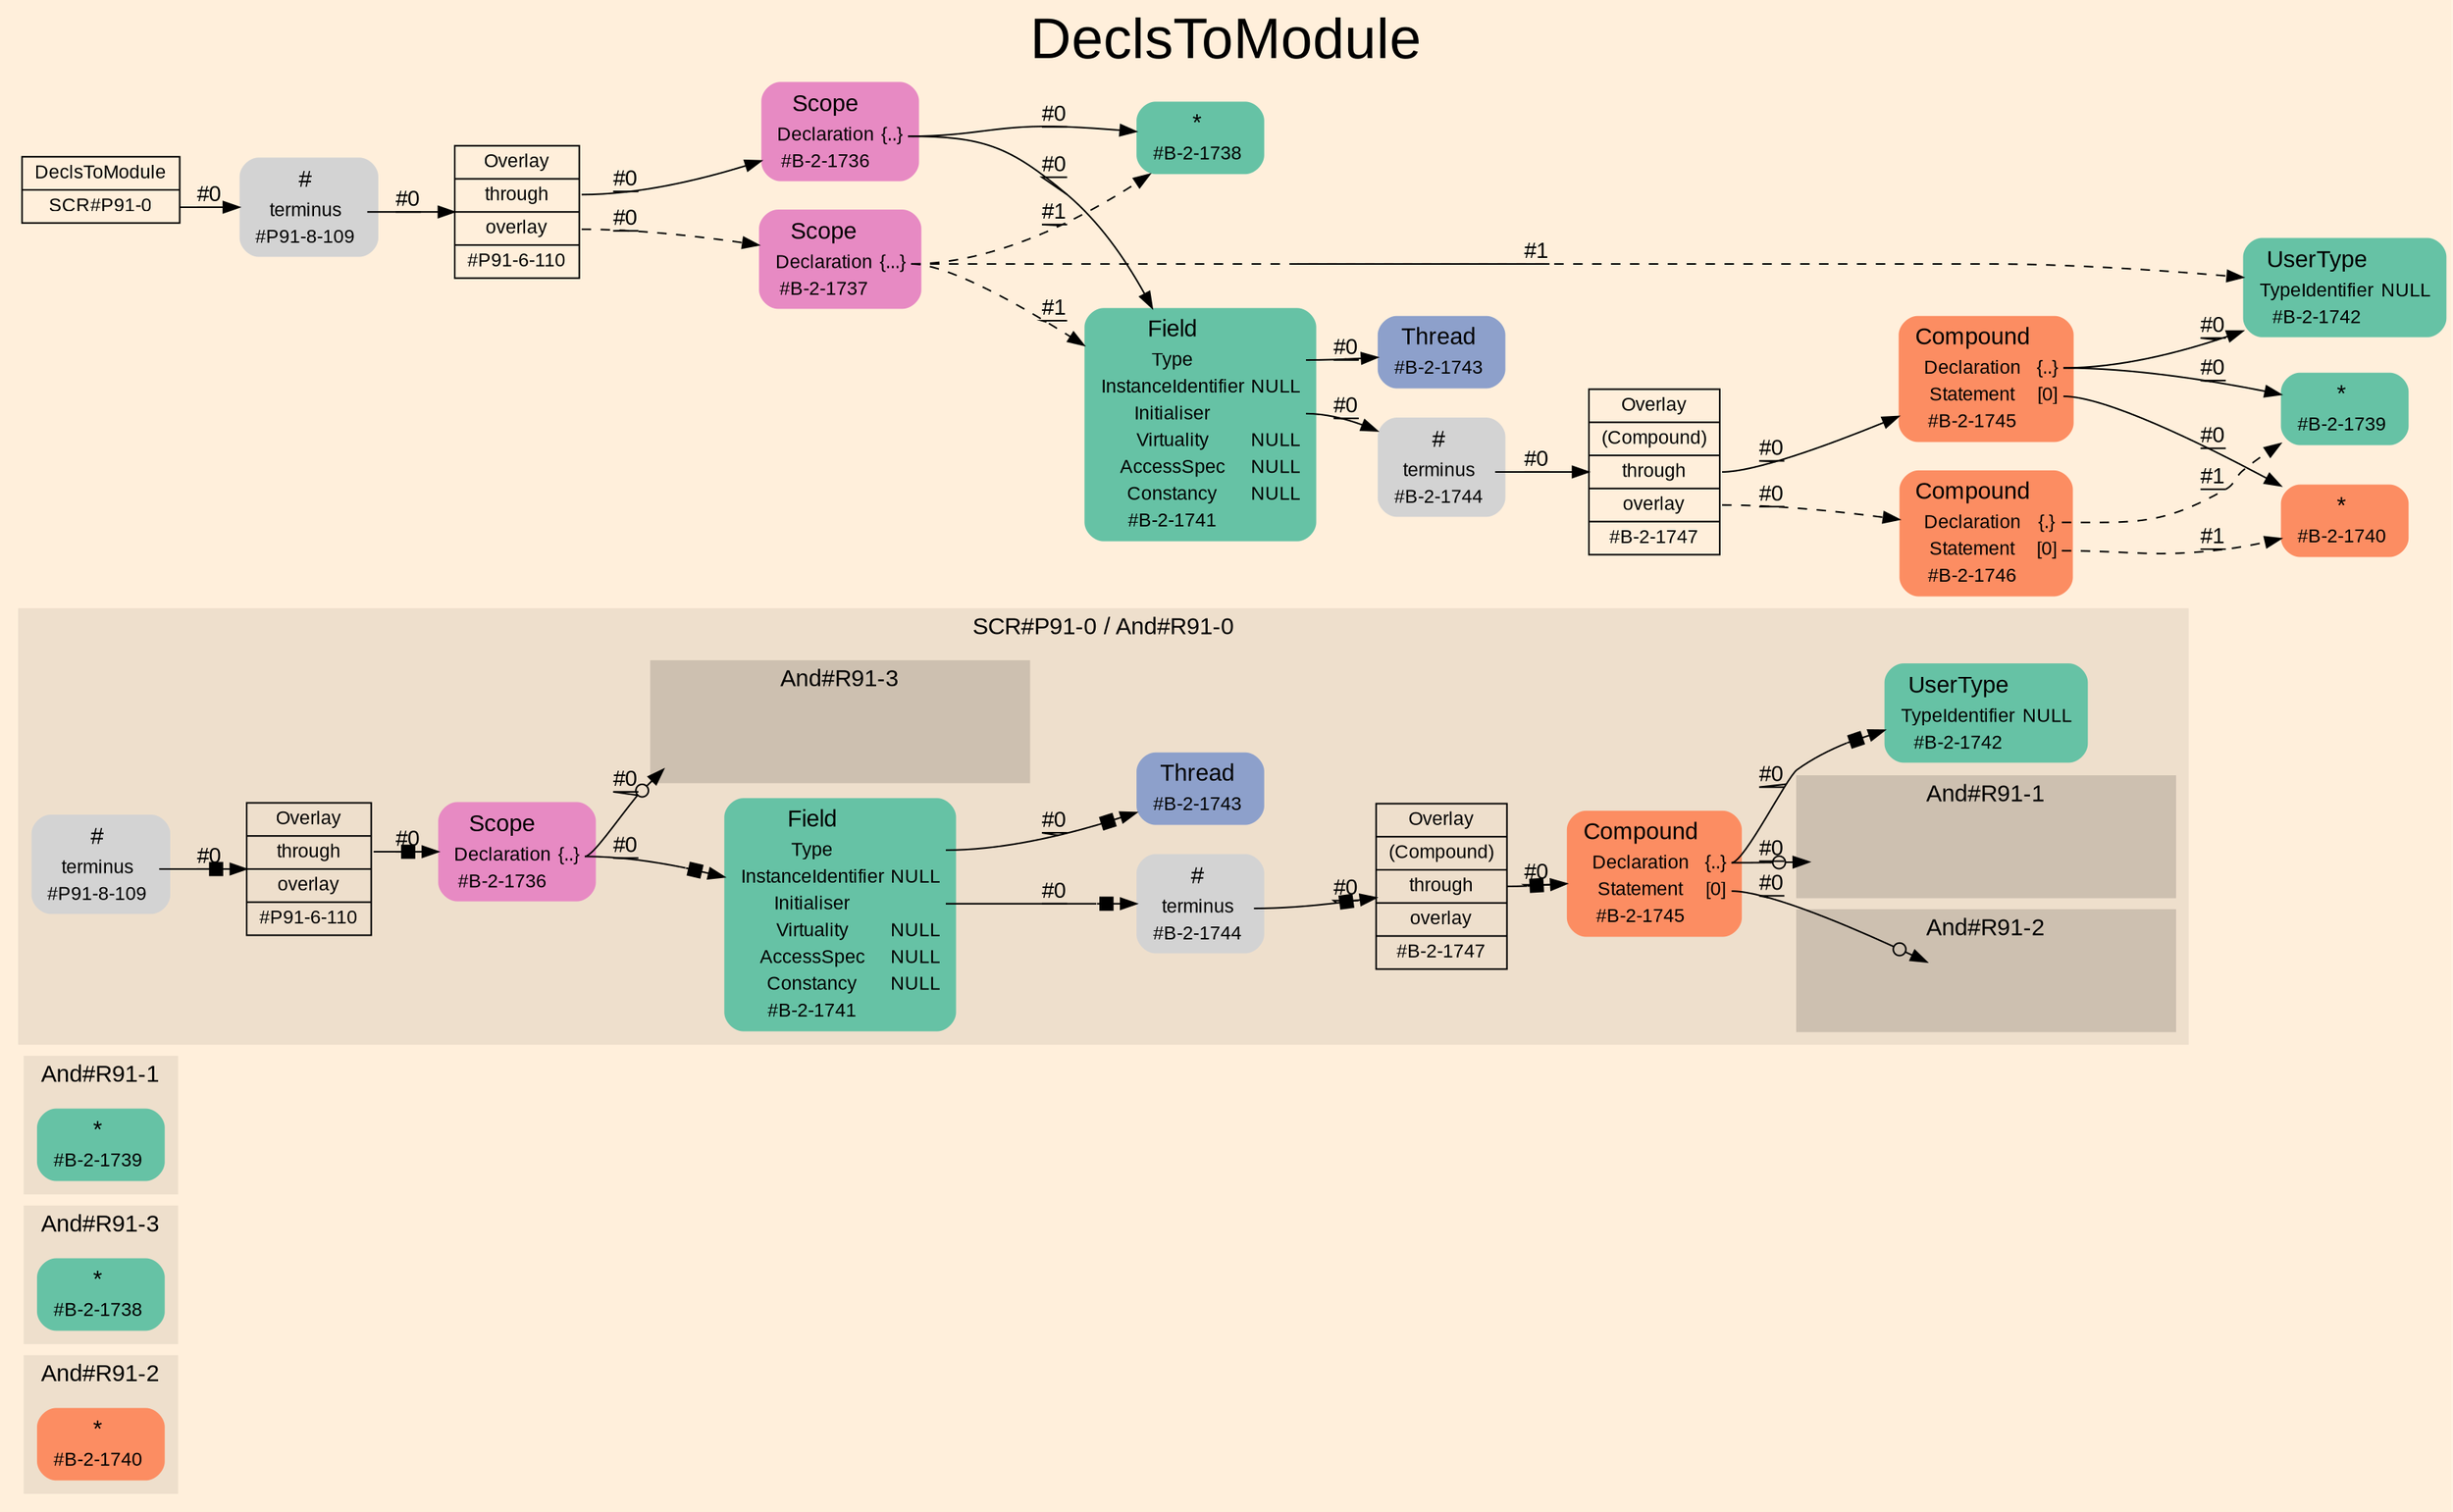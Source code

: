 digraph "DeclsToModule" {
label = "DeclsToModule"
labelloc = t
fontsize = "36"
graph [
    rankdir = "LR"
    ranksep = 0.3
    bgcolor = antiquewhite1
    color = black
    fontcolor = black
    fontname = "Arial"
];
node [
    fontname = "Arial"
];
edge [
    fontname = "Arial"
];

// -------------------- figure And#R91-2 --------------------
// -------- region And#R91-2 ----------
subgraph "clusterAnd#R91-2" {
    label = "And#R91-2"
    style = "filled"
    color = antiquewhite2
    fontsize = "15"
    "And#R91-2/#B-2-1740" [
        // -------- block And#R91-2/#B-2-1740 ----------
        shape = "plaintext"
        fillcolor = "/set28/2"
        label = <<TABLE BORDER="0" CELLBORDER="0" CELLSPACING="0">
         <TR><TD><FONT POINT-SIZE="15.0">*</FONT></TD><TD></TD></TR>
         <TR><TD>#B-2-1740</TD><TD PORT="port0"></TD></TR>
        </TABLE>>
        style = "rounded,filled"
        fontsize = "12"
    ];
    
}


// -------------------- figure And#R91-3 --------------------
// -------- region And#R91-3 ----------
subgraph "clusterAnd#R91-3" {
    label = "And#R91-3"
    style = "filled"
    color = antiquewhite2
    fontsize = "15"
    "And#R91-3/#B-2-1738" [
        // -------- block And#R91-3/#B-2-1738 ----------
        shape = "plaintext"
        fillcolor = "/set28/1"
        label = <<TABLE BORDER="0" CELLBORDER="0" CELLSPACING="0">
         <TR><TD><FONT POINT-SIZE="15.0">*</FONT></TD><TD></TD></TR>
         <TR><TD>#B-2-1738</TD><TD PORT="port0"></TD></TR>
        </TABLE>>
        style = "rounded,filled"
        fontsize = "12"
    ];
    
}


// -------------------- figure And#R91-1 --------------------
// -------- region And#R91-1 ----------
subgraph "clusterAnd#R91-1" {
    label = "And#R91-1"
    style = "filled"
    color = antiquewhite2
    fontsize = "15"
    "And#R91-1/#B-2-1739" [
        // -------- block And#R91-1/#B-2-1739 ----------
        shape = "plaintext"
        fillcolor = "/set28/1"
        label = <<TABLE BORDER="0" CELLBORDER="0" CELLSPACING="0">
         <TR><TD><FONT POINT-SIZE="15.0">*</FONT></TD><TD></TD></TR>
         <TR><TD>#B-2-1739</TD><TD PORT="port0"></TD></TR>
        </TABLE>>
        style = "rounded,filled"
        fontsize = "12"
    ];
    
}


// -------------------- figure And#R91-0 --------------------
// -------- region And#R91-0 ----------
subgraph "clusterAnd#R91-0" {
    label = "SCR#P91-0 / And#R91-0"
    style = "filled"
    color = antiquewhite2
    fontsize = "15"
    "And#R91-0/#B-2-1743" [
        // -------- block And#R91-0/#B-2-1743 ----------
        shape = "plaintext"
        fillcolor = "/set28/3"
        label = <<TABLE BORDER="0" CELLBORDER="0" CELLSPACING="0">
         <TR><TD><FONT POINT-SIZE="15.0">Thread</FONT></TD><TD></TD></TR>
         <TR><TD>#B-2-1743</TD><TD PORT="port0"></TD></TR>
        </TABLE>>
        style = "rounded,filled"
        fontsize = "12"
    ];
    
    "And#R91-0/#B-2-1744" [
        // -------- block And#R91-0/#B-2-1744 ----------
        shape = "plaintext"
        label = <<TABLE BORDER="0" CELLBORDER="0" CELLSPACING="0">
         <TR><TD><FONT POINT-SIZE="15.0">#</FONT></TD><TD></TD></TR>
         <TR><TD>terminus</TD><TD PORT="port0"></TD></TR>
         <TR><TD>#B-2-1744</TD><TD PORT="port1"></TD></TR>
        </TABLE>>
        style = "rounded,filled"
        fontsize = "12"
    ];
    
    "And#R91-0/#B-2-1736" [
        // -------- block And#R91-0/#B-2-1736 ----------
        shape = "plaintext"
        fillcolor = "/set28/4"
        label = <<TABLE BORDER="0" CELLBORDER="0" CELLSPACING="0">
         <TR><TD><FONT POINT-SIZE="15.0">Scope</FONT></TD><TD></TD></TR>
         <TR><TD>Declaration</TD><TD PORT="port0">{..}</TD></TR>
         <TR><TD>#B-2-1736</TD><TD PORT="port1"></TD></TR>
        </TABLE>>
        style = "rounded,filled"
        fontsize = "12"
    ];
    
    "And#R91-0/#B-2-1741" [
        // -------- block And#R91-0/#B-2-1741 ----------
        shape = "plaintext"
        fillcolor = "/set28/1"
        label = <<TABLE BORDER="0" CELLBORDER="0" CELLSPACING="0">
         <TR><TD><FONT POINT-SIZE="15.0">Field</FONT></TD><TD></TD></TR>
         <TR><TD>Type</TD><TD PORT="port0"></TD></TR>
         <TR><TD>InstanceIdentifier</TD><TD PORT="port1">NULL</TD></TR>
         <TR><TD>Initialiser</TD><TD PORT="port2"></TD></TR>
         <TR><TD>Virtuality</TD><TD PORT="port3">NULL</TD></TR>
         <TR><TD>AccessSpec</TD><TD PORT="port4">NULL</TD></TR>
         <TR><TD>Constancy</TD><TD PORT="port5">NULL</TD></TR>
         <TR><TD>#B-2-1741</TD><TD PORT="port6"></TD></TR>
        </TABLE>>
        style = "rounded,filled"
        fontsize = "12"
    ];
    
    "And#R91-0/#B-2-1742" [
        // -------- block And#R91-0/#B-2-1742 ----------
        shape = "plaintext"
        fillcolor = "/set28/1"
        label = <<TABLE BORDER="0" CELLBORDER="0" CELLSPACING="0">
         <TR><TD><FONT POINT-SIZE="15.0">UserType</FONT></TD><TD></TD></TR>
         <TR><TD>TypeIdentifier</TD><TD PORT="port0">NULL</TD></TR>
         <TR><TD>#B-2-1742</TD><TD PORT="port1"></TD></TR>
        </TABLE>>
        style = "rounded,filled"
        fontsize = "12"
    ];
    
    "And#R91-0/#B-2-1745" [
        // -------- block And#R91-0/#B-2-1745 ----------
        shape = "plaintext"
        fillcolor = "/set28/2"
        label = <<TABLE BORDER="0" CELLBORDER="0" CELLSPACING="0">
         <TR><TD><FONT POINT-SIZE="15.0">Compound</FONT></TD><TD></TD></TR>
         <TR><TD>Declaration</TD><TD PORT="port0">{..}</TD></TR>
         <TR><TD>Statement</TD><TD PORT="port1">[0]</TD></TR>
         <TR><TD>#B-2-1745</TD><TD PORT="port2"></TD></TR>
        </TABLE>>
        style = "rounded,filled"
        fontsize = "12"
    ];
    
    "And#R91-0/#B-2-1747" [
        // -------- block And#R91-0/#B-2-1747 ----------
        shape = "record"
        fillcolor = antiquewhite2
        label = "<fixed> Overlay | <port0> (Compound) | <port1> through | <port2> overlay | <port3> #B-2-1747"
        style = "filled"
        fontsize = "12"
        color = black
        fontcolor = black
    ];
    
    "And#R91-0/#P91-6-110" [
        // -------- block And#R91-0/#P91-6-110 ----------
        shape = "record"
        fillcolor = antiquewhite2
        label = "<fixed> Overlay | <port0> through | <port1> overlay | <port2> #P91-6-110"
        style = "filled"
        fontsize = "12"
        color = black
        fontcolor = black
    ];
    
    "And#R91-0/#P91-8-109" [
        // -------- block And#R91-0/#P91-8-109 ----------
        shape = "plaintext"
        label = <<TABLE BORDER="0" CELLBORDER="0" CELLSPACING="0">
         <TR><TD><FONT POINT-SIZE="15.0">#</FONT></TD><TD></TD></TR>
         <TR><TD>terminus</TD><TD PORT="port0"></TD></TR>
         <TR><TD>#P91-8-109</TD><TD PORT="port1"></TD></TR>
        </TABLE>>
        style = "rounded,filled"
        fontsize = "12"
    ];
    
    // -------- region And#R91-0/And#R91-1 ----------
    subgraph "clusterAnd#R91-0/And#R91-1" {
        label = "And#R91-1"
        style = "filled"
        color = antiquewhite3
        fontsize = "15"
        "And#R91-0/And#R91-1/#B-2-1739" [
            // -------- block And#R91-0/And#R91-1/#B-2-1739 ----------
            shape = "none"
            style = "invisible"
        ];
        
    }
    
    // -------- region And#R91-0/And#R91-2 ----------
    subgraph "clusterAnd#R91-0/And#R91-2" {
        label = "And#R91-2"
        style = "filled"
        color = antiquewhite3
        fontsize = "15"
        "And#R91-0/And#R91-2/#B-2-1740" [
            // -------- block And#R91-0/And#R91-2/#B-2-1740 ----------
            shape = "none"
            style = "invisible"
        ];
        
    }
    
    // -------- region And#R91-0/And#R91-3 ----------
    subgraph "clusterAnd#R91-0/And#R91-3" {
        label = "And#R91-3"
        style = "filled"
        color = antiquewhite3
        fontsize = "15"
        "And#R91-0/And#R91-3/#B-2-1738" [
            // -------- block And#R91-0/And#R91-3/#B-2-1738 ----------
            shape = "none"
            style = "invisible"
        ];
        
    }
    
}

"And#R91-0/#B-2-1744":port0 -> "And#R91-0/#B-2-1747" [
    arrowhead="normalnonebox"
    label = "#0"
    decorate = true
    color = black
    fontcolor = black
];

"And#R91-0/#B-2-1736":port0 -> "And#R91-0/And#R91-3/#B-2-1738" [
    arrowhead="normalnoneodot"
    label = "#0"
    decorate = true
    color = black
    fontcolor = black
];

"And#R91-0/#B-2-1736":port0 -> "And#R91-0/#B-2-1741" [
    arrowhead="normalnonebox"
    label = "#0"
    decorate = true
    color = black
    fontcolor = black
];

"And#R91-0/#B-2-1741":port0 -> "And#R91-0/#B-2-1743" [
    arrowhead="normalnonebox"
    label = "#0"
    decorate = true
    color = black
    fontcolor = black
];

"And#R91-0/#B-2-1741":port2 -> "And#R91-0/#B-2-1744" [
    arrowhead="normalnonebox"
    label = "#0"
    decorate = true
    color = black
    fontcolor = black
];

"And#R91-0/#B-2-1745":port0 -> "And#R91-0/And#R91-1/#B-2-1739" [
    arrowhead="normalnoneodot"
    label = "#0"
    decorate = true
    color = black
    fontcolor = black
];

"And#R91-0/#B-2-1745":port0 -> "And#R91-0/#B-2-1742" [
    arrowhead="normalnonebox"
    label = "#0"
    decorate = true
    color = black
    fontcolor = black
];

"And#R91-0/#B-2-1745":port1 -> "And#R91-0/And#R91-2/#B-2-1740" [
    arrowhead="normalnoneodot"
    label = "#0"
    decorate = true
    color = black
    fontcolor = black
];

"And#R91-0/#B-2-1747":port1 -> "And#R91-0/#B-2-1745" [
    arrowhead="normalnonebox"
    label = "#0"
    decorate = true
    color = black
    fontcolor = black
];

"And#R91-0/#P91-6-110":port0 -> "And#R91-0/#B-2-1736" [
    arrowhead="normalnonebox"
    label = "#0"
    decorate = true
    color = black
    fontcolor = black
];

"And#R91-0/#P91-8-109":port0 -> "And#R91-0/#P91-6-110" [
    arrowhead="normalnonebox"
    label = "#0"
    decorate = true
    color = black
    fontcolor = black
];


// -------------------- transformation figure --------------------
"CR#P91-0" [
    // -------- block CR#P91-0 ----------
    shape = "record"
    fillcolor = antiquewhite1
    label = "<fixed> DeclsToModule | <port0> SCR#P91-0"
    style = "filled"
    fontsize = "12"
    color = black
    fontcolor = black
];

"#P91-8-109" [
    // -------- block #P91-8-109 ----------
    shape = "plaintext"
    label = <<TABLE BORDER="0" CELLBORDER="0" CELLSPACING="0">
     <TR><TD><FONT POINT-SIZE="15.0">#</FONT></TD><TD></TD></TR>
     <TR><TD>terminus</TD><TD PORT="port0"></TD></TR>
     <TR><TD>#P91-8-109</TD><TD PORT="port1"></TD></TR>
    </TABLE>>
    style = "rounded,filled"
    fontsize = "12"
];

"#P91-6-110" [
    // -------- block #P91-6-110 ----------
    shape = "record"
    fillcolor = antiquewhite1
    label = "<fixed> Overlay | <port0> through | <port1> overlay | <port2> #P91-6-110"
    style = "filled"
    fontsize = "12"
    color = black
    fontcolor = black
];

"#B-2-1736" [
    // -------- block #B-2-1736 ----------
    shape = "plaintext"
    fillcolor = "/set28/4"
    label = <<TABLE BORDER="0" CELLBORDER="0" CELLSPACING="0">
     <TR><TD><FONT POINT-SIZE="15.0">Scope</FONT></TD><TD></TD></TR>
     <TR><TD>Declaration</TD><TD PORT="port0">{..}</TD></TR>
     <TR><TD>#B-2-1736</TD><TD PORT="port1"></TD></TR>
    </TABLE>>
    style = "rounded,filled"
    fontsize = "12"
];

"#B-2-1738" [
    // -------- block #B-2-1738 ----------
    shape = "plaintext"
    fillcolor = "/set28/1"
    label = <<TABLE BORDER="0" CELLBORDER="0" CELLSPACING="0">
     <TR><TD><FONT POINT-SIZE="15.0">*</FONT></TD><TD></TD></TR>
     <TR><TD>#B-2-1738</TD><TD PORT="port0"></TD></TR>
    </TABLE>>
    style = "rounded,filled"
    fontsize = "12"
];

"#B-2-1741" [
    // -------- block #B-2-1741 ----------
    shape = "plaintext"
    fillcolor = "/set28/1"
    label = <<TABLE BORDER="0" CELLBORDER="0" CELLSPACING="0">
     <TR><TD><FONT POINT-SIZE="15.0">Field</FONT></TD><TD></TD></TR>
     <TR><TD>Type</TD><TD PORT="port0"></TD></TR>
     <TR><TD>InstanceIdentifier</TD><TD PORT="port1">NULL</TD></TR>
     <TR><TD>Initialiser</TD><TD PORT="port2"></TD></TR>
     <TR><TD>Virtuality</TD><TD PORT="port3">NULL</TD></TR>
     <TR><TD>AccessSpec</TD><TD PORT="port4">NULL</TD></TR>
     <TR><TD>Constancy</TD><TD PORT="port5">NULL</TD></TR>
     <TR><TD>#B-2-1741</TD><TD PORT="port6"></TD></TR>
    </TABLE>>
    style = "rounded,filled"
    fontsize = "12"
];

"#B-2-1743" [
    // -------- block #B-2-1743 ----------
    shape = "plaintext"
    fillcolor = "/set28/3"
    label = <<TABLE BORDER="0" CELLBORDER="0" CELLSPACING="0">
     <TR><TD><FONT POINT-SIZE="15.0">Thread</FONT></TD><TD></TD></TR>
     <TR><TD>#B-2-1743</TD><TD PORT="port0"></TD></TR>
    </TABLE>>
    style = "rounded,filled"
    fontsize = "12"
];

"#B-2-1744" [
    // -------- block #B-2-1744 ----------
    shape = "plaintext"
    label = <<TABLE BORDER="0" CELLBORDER="0" CELLSPACING="0">
     <TR><TD><FONT POINT-SIZE="15.0">#</FONT></TD><TD></TD></TR>
     <TR><TD>terminus</TD><TD PORT="port0"></TD></TR>
     <TR><TD>#B-2-1744</TD><TD PORT="port1"></TD></TR>
    </TABLE>>
    style = "rounded,filled"
    fontsize = "12"
];

"#B-2-1747" [
    // -------- block #B-2-1747 ----------
    shape = "record"
    fillcolor = antiquewhite1
    label = "<fixed> Overlay | <port0> (Compound) | <port1> through | <port2> overlay | <port3> #B-2-1747"
    style = "filled"
    fontsize = "12"
    color = black
    fontcolor = black
];

"#B-2-1745" [
    // -------- block #B-2-1745 ----------
    shape = "plaintext"
    fillcolor = "/set28/2"
    label = <<TABLE BORDER="0" CELLBORDER="0" CELLSPACING="0">
     <TR><TD><FONT POINT-SIZE="15.0">Compound</FONT></TD><TD></TD></TR>
     <TR><TD>Declaration</TD><TD PORT="port0">{..}</TD></TR>
     <TR><TD>Statement</TD><TD PORT="port1">[0]</TD></TR>
     <TR><TD>#B-2-1745</TD><TD PORT="port2"></TD></TR>
    </TABLE>>
    style = "rounded,filled"
    fontsize = "12"
];

"#B-2-1739" [
    // -------- block #B-2-1739 ----------
    shape = "plaintext"
    fillcolor = "/set28/1"
    label = <<TABLE BORDER="0" CELLBORDER="0" CELLSPACING="0">
     <TR><TD><FONT POINT-SIZE="15.0">*</FONT></TD><TD></TD></TR>
     <TR><TD>#B-2-1739</TD><TD PORT="port0"></TD></TR>
    </TABLE>>
    style = "rounded,filled"
    fontsize = "12"
];

"#B-2-1742" [
    // -------- block #B-2-1742 ----------
    shape = "plaintext"
    fillcolor = "/set28/1"
    label = <<TABLE BORDER="0" CELLBORDER="0" CELLSPACING="0">
     <TR><TD><FONT POINT-SIZE="15.0">UserType</FONT></TD><TD></TD></TR>
     <TR><TD>TypeIdentifier</TD><TD PORT="port0">NULL</TD></TR>
     <TR><TD>#B-2-1742</TD><TD PORT="port1"></TD></TR>
    </TABLE>>
    style = "rounded,filled"
    fontsize = "12"
];

"#B-2-1740" [
    // -------- block #B-2-1740 ----------
    shape = "plaintext"
    fillcolor = "/set28/2"
    label = <<TABLE BORDER="0" CELLBORDER="0" CELLSPACING="0">
     <TR><TD><FONT POINT-SIZE="15.0">*</FONT></TD><TD></TD></TR>
     <TR><TD>#B-2-1740</TD><TD PORT="port0"></TD></TR>
    </TABLE>>
    style = "rounded,filled"
    fontsize = "12"
];

"#B-2-1746" [
    // -------- block #B-2-1746 ----------
    shape = "plaintext"
    fillcolor = "/set28/2"
    label = <<TABLE BORDER="0" CELLBORDER="0" CELLSPACING="0">
     <TR><TD><FONT POINT-SIZE="15.0">Compound</FONT></TD><TD></TD></TR>
     <TR><TD>Declaration</TD><TD PORT="port0">{.}</TD></TR>
     <TR><TD>Statement</TD><TD PORT="port1">[0]</TD></TR>
     <TR><TD>#B-2-1746</TD><TD PORT="port2"></TD></TR>
    </TABLE>>
    style = "rounded,filled"
    fontsize = "12"
];

"#B-2-1737" [
    // -------- block #B-2-1737 ----------
    shape = "plaintext"
    fillcolor = "/set28/4"
    label = <<TABLE BORDER="0" CELLBORDER="0" CELLSPACING="0">
     <TR><TD><FONT POINT-SIZE="15.0">Scope</FONT></TD><TD></TD></TR>
     <TR><TD>Declaration</TD><TD PORT="port0">{...}</TD></TR>
     <TR><TD>#B-2-1737</TD><TD PORT="port1"></TD></TR>
    </TABLE>>
    style = "rounded,filled"
    fontsize = "12"
];

"CR#P91-0":port0 -> "#P91-8-109" [
    label = "#0"
    decorate = true
    color = black
    fontcolor = black
];

"#P91-8-109":port0 -> "#P91-6-110" [
    label = "#0"
    decorate = true
    color = black
    fontcolor = black
];

"#P91-6-110":port0 -> "#B-2-1736" [
    label = "#0"
    decorate = true
    color = black
    fontcolor = black
];

"#P91-6-110":port1 -> "#B-2-1737" [
    style="dashed"
    label = "#0"
    decorate = true
    color = black
    fontcolor = black
];

"#B-2-1736":port0 -> "#B-2-1738" [
    label = "#0"
    decorate = true
    color = black
    fontcolor = black
];

"#B-2-1736":port0 -> "#B-2-1741" [
    label = "#0"
    decorate = true
    color = black
    fontcolor = black
];

"#B-2-1741":port0 -> "#B-2-1743" [
    label = "#0"
    decorate = true
    color = black
    fontcolor = black
];

"#B-2-1741":port2 -> "#B-2-1744" [
    label = "#0"
    decorate = true
    color = black
    fontcolor = black
];

"#B-2-1744":port0 -> "#B-2-1747" [
    label = "#0"
    decorate = true
    color = black
    fontcolor = black
];

"#B-2-1747":port1 -> "#B-2-1745" [
    label = "#0"
    decorate = true
    color = black
    fontcolor = black
];

"#B-2-1747":port2 -> "#B-2-1746" [
    style="dashed"
    label = "#0"
    decorate = true
    color = black
    fontcolor = black
];

"#B-2-1745":port0 -> "#B-2-1739" [
    label = "#0"
    decorate = true
    color = black
    fontcolor = black
];

"#B-2-1745":port0 -> "#B-2-1742" [
    label = "#0"
    decorate = true
    color = black
    fontcolor = black
];

"#B-2-1745":port1 -> "#B-2-1740" [
    label = "#0"
    decorate = true
    color = black
    fontcolor = black
];

"#B-2-1746":port0 -> "#B-2-1739" [
    style="dashed"
    label = "#1"
    decorate = true
    color = black
    fontcolor = black
];

"#B-2-1746":port1 -> "#B-2-1740" [
    style="dashed"
    label = "#1"
    decorate = true
    color = black
    fontcolor = black
];

"#B-2-1737":port0 -> "#B-2-1738" [
    style="dashed"
    label = "#1"
    decorate = true
    color = black
    fontcolor = black
];

"#B-2-1737":port0 -> "#B-2-1741" [
    style="dashed"
    label = "#1"
    decorate = true
    color = black
    fontcolor = black
];

"#B-2-1737":port0 -> "#B-2-1742" [
    style="dashed"
    label = "#1"
    decorate = true
    color = black
    fontcolor = black
];


}
